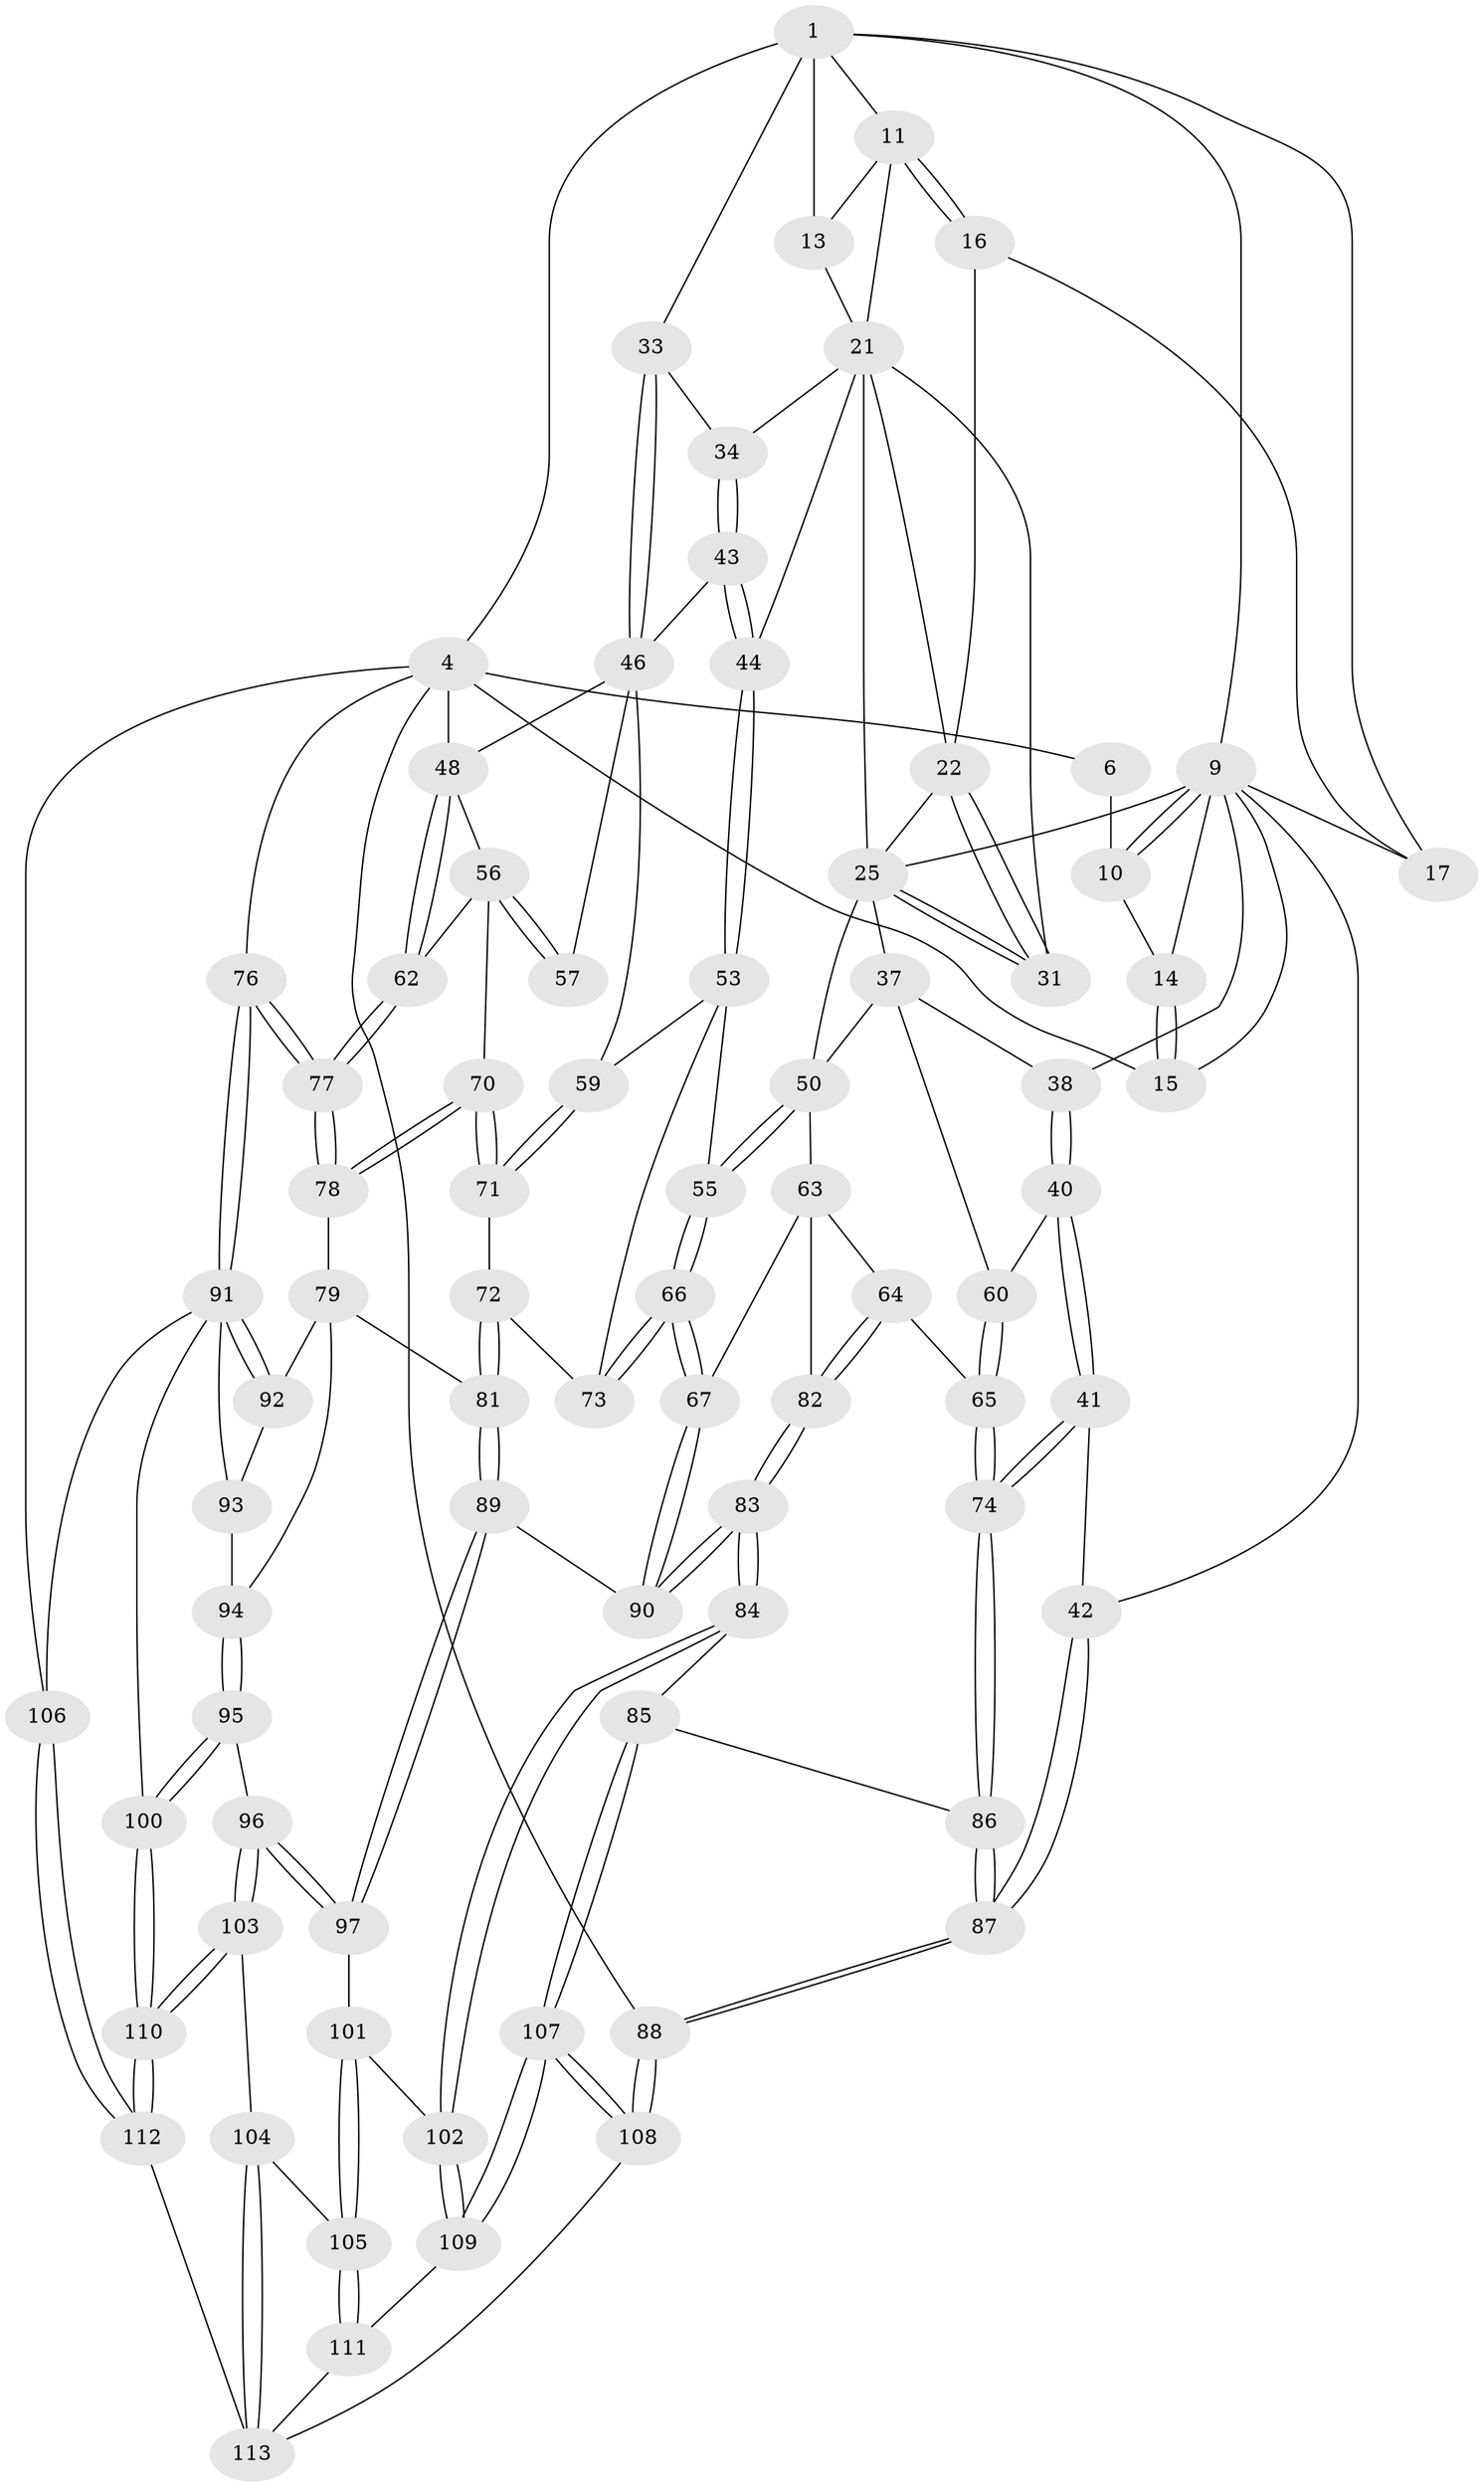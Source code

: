 // original degree distribution, {3: 0.017543859649122806, 5: 0.5087719298245614, 4: 0.24561403508771928, 6: 0.22807017543859648}
// Generated by graph-tools (version 1.1) at 2025/21/03/04/25 18:21:12]
// undirected, 79 vertices, 191 edges
graph export_dot {
graph [start="1"]
  node [color=gray90,style=filled];
  1 [pos="+0.382170717866156+0",super="+7+2"];
  4 [pos="+1+0",super="+45+75+5"];
  6 [pos="+0.18036216798747962+0"];
  9 [pos="+0.2264699889148384+0.08341562458636725",super="+18"];
  10 [pos="+0.1959363484007107+0"];
  11 [pos="+0.41179144586422356+0.012357353382990648",super="+12"];
  13 [pos="+0.6259672816234303+0.05113094506425909"];
  14 [pos="+0.10169349222808573+0.0757111275934605"];
  15 [pos="+0+0.008272368495558225"];
  16 [pos="+0.381635299967425+0.0570556938710594"];
  17 [pos="+0.3541824930143436+0.07304333753855302"];
  21 [pos="+0.4520211098158245+0.07118912553410704",super="+27"];
  22 [pos="+0.44973692979080393+0.09301792148590324",super="+23"];
  25 [pos="+0.3890569275919963+0.16878261273607484",super="+26"];
  31 [pos="+0.4704008172371048+0.1892490047299146"];
  33 [pos="+0.8618970761789961+0.17466522279628904"];
  34 [pos="+0.8464368212503696+0.18097498727951972"];
  37 [pos="+0.28950435215207226+0.3144723667174339",super="+52"];
  38 [pos="+0.23675669702170216+0.2916966022810792"];
  40 [pos="+0.09892409946801096+0.3508032373796266"];
  41 [pos="+0+0.35181863088459253"];
  42 [pos="+0+0.3078005791896396"];
  43 [pos="+0.7055349151892742+0.3062676134582102"];
  44 [pos="+0.617532421039912+0.3320262462338001"];
  46 [pos="+0.8846476521329582+0.2579859478247365",super="+47"];
  48 [pos="+1+0.3251336738064171",super="+49"];
  50 [pos="+0.3544481939366075+0.35595140867079167",super="+51"];
  53 [pos="+0.6154527823466261+0.3813959428375996",super="+54"];
  55 [pos="+0.37978606193791414+0.3825522696264817"];
  56 [pos="+0.9394654544472789+0.3940208717689448",super="+61"];
  57 [pos="+0.8478099950432825+0.4610495821377912"];
  59 [pos="+0.6592057233487668+0.4095605224591441"];
  60 [pos="+0.2094280341939832+0.4907428271897136"];
  62 [pos="+1+0.4553150522968523"];
  63 [pos="+0.3071612561771599+0.542564272601313",super="+68"];
  64 [pos="+0.21743347392126616+0.5305733748636612"];
  65 [pos="+0.2125679340923465+0.5273442626740807"];
  66 [pos="+0.4763131463108464+0.5917458170755093"];
  67 [pos="+0.4688774899620148+0.6108339430477021"];
  70 [pos="+0.8474262129330082+0.5587151550771338"];
  71 [pos="+0.7294826947115544+0.5342437937227664"];
  72 [pos="+0.6874495150037886+0.5606258372599453"];
  73 [pos="+0.537614041199126+0.5293073394274298"];
  74 [pos="+0.10315017959002151+0.5697252107489957"];
  76 [pos="+1+0.7982799047258313"];
  77 [pos="+1+0.7963573213153118"];
  78 [pos="+0.8495640834237332+0.5641982120762806"];
  79 [pos="+0.8151844867054233+0.6142681513765584",super="+80"];
  81 [pos="+0.6723116582356043+0.6717956891041404"];
  82 [pos="+0.23079574312822293+0.6828364919749705"];
  83 [pos="+0.19079642312298567+0.7435974202193267"];
  84 [pos="+0.17583579688580236+0.7610507646308589"];
  85 [pos="+0.15385078020511525+0.7591441459797589"];
  86 [pos="+0.07359233301252562+0.7175775579152562"];
  87 [pos="+0+0.7725450640623123"];
  88 [pos="+0+1"];
  89 [pos="+0.49495038163950333+0.6887702308971113"];
  90 [pos="+0.48726932651583454+0.6702741849098318"];
  91 [pos="+0.8714684006875062+0.7913841315354457",super="+98"];
  92 [pos="+0.8169967864132767+0.6438002149390798"];
  93 [pos="+0.7881952969693258+0.7629830817439393"];
  94 [pos="+0.7269550045116034+0.7436851062316031"];
  95 [pos="+0.6791457495956834+0.8239853079725439"];
  96 [pos="+0.5119392292125284+0.7802755807955524"];
  97 [pos="+0.4933182293865856+0.7107036463542493"];
  100 [pos="+0.7108885059988653+0.8780013546226103"];
  101 [pos="+0.34048709489379275+0.7823386887304076"];
  102 [pos="+0.2343269574195071+0.8131143363199573"];
  103 [pos="+0.49516160962184913+0.8784841196356487"];
  104 [pos="+0.40475898196128157+0.9136669157391042"];
  105 [pos="+0.39066681027497824+0.9127272449412384"];
  106 [pos="+1+1"];
  107 [pos="+0.06659298964258677+0.999255928053365"];
  108 [pos="+0+1"];
  109 [pos="+0.2675028435522463+0.9040136670316676"];
  110 [pos="+0.5872896190508187+1"];
  111 [pos="+0.27980015996357893+0.9172288140881834"];
  112 [pos="+0.6110116675697029+1"];
  113 [pos="+0.3704599054776263+1",super="+114"];
  1 -- 11;
  1 -- 9;
  1 -- 17;
  1 -- 4 [weight=2];
  1 -- 13;
  1 -- 33;
  4 -- 48;
  4 -- 88 [weight=2];
  4 -- 106;
  4 -- 76;
  4 -- 6;
  4 -- 15;
  6 -- 10;
  9 -- 10;
  9 -- 10;
  9 -- 17;
  9 -- 42;
  9 -- 38;
  9 -- 14;
  9 -- 15;
  9 -- 25;
  10 -- 14;
  11 -- 16;
  11 -- 16;
  11 -- 13;
  11 -- 21;
  13 -- 21;
  14 -- 15;
  14 -- 15;
  16 -- 17;
  16 -- 22;
  21 -- 22;
  21 -- 34;
  21 -- 44;
  21 -- 31;
  21 -- 25;
  22 -- 31;
  22 -- 31;
  22 -- 25;
  25 -- 31;
  25 -- 31;
  25 -- 50;
  25 -- 37;
  33 -- 34;
  33 -- 46;
  33 -- 46;
  34 -- 43;
  34 -- 43;
  37 -- 38;
  37 -- 60;
  37 -- 50;
  38 -- 40;
  38 -- 40;
  40 -- 41;
  40 -- 41;
  40 -- 60;
  41 -- 42;
  41 -- 74;
  41 -- 74;
  42 -- 87;
  42 -- 87;
  43 -- 44;
  43 -- 44;
  43 -- 46;
  44 -- 53;
  44 -- 53;
  46 -- 57;
  46 -- 59;
  46 -- 48;
  48 -- 62;
  48 -- 62;
  48 -- 56;
  50 -- 55;
  50 -- 55;
  50 -- 63;
  53 -- 59;
  53 -- 73;
  53 -- 55;
  55 -- 66;
  55 -- 66;
  56 -- 57 [weight=2];
  56 -- 57;
  56 -- 70;
  56 -- 62;
  59 -- 71;
  59 -- 71;
  60 -- 65;
  60 -- 65;
  62 -- 77;
  62 -- 77;
  63 -- 64;
  63 -- 82;
  63 -- 67;
  64 -- 65;
  64 -- 82;
  64 -- 82;
  65 -- 74;
  65 -- 74;
  66 -- 67;
  66 -- 67;
  66 -- 73;
  66 -- 73;
  67 -- 90;
  67 -- 90;
  70 -- 71;
  70 -- 71;
  70 -- 78;
  70 -- 78;
  71 -- 72;
  72 -- 73;
  72 -- 81;
  72 -- 81;
  74 -- 86;
  74 -- 86;
  76 -- 77;
  76 -- 77;
  76 -- 91;
  76 -- 91;
  77 -- 78;
  77 -- 78;
  78 -- 79;
  79 -- 92;
  79 -- 81;
  79 -- 94;
  81 -- 89;
  81 -- 89;
  82 -- 83;
  82 -- 83;
  83 -- 84;
  83 -- 84;
  83 -- 90;
  83 -- 90;
  84 -- 85;
  84 -- 102;
  84 -- 102;
  85 -- 86;
  85 -- 107;
  85 -- 107;
  86 -- 87;
  86 -- 87;
  87 -- 88;
  87 -- 88;
  88 -- 108;
  88 -- 108;
  89 -- 90;
  89 -- 97;
  89 -- 97;
  91 -- 92;
  91 -- 92;
  91 -- 106;
  91 -- 100;
  91 -- 93;
  92 -- 93;
  93 -- 94;
  94 -- 95;
  94 -- 95;
  95 -- 96;
  95 -- 100;
  95 -- 100;
  96 -- 97;
  96 -- 97;
  96 -- 103;
  96 -- 103;
  97 -- 101;
  100 -- 110;
  100 -- 110;
  101 -- 102;
  101 -- 105;
  101 -- 105;
  102 -- 109;
  102 -- 109;
  103 -- 104;
  103 -- 110;
  103 -- 110;
  104 -- 105;
  104 -- 113;
  104 -- 113;
  105 -- 111;
  105 -- 111;
  106 -- 112;
  106 -- 112;
  107 -- 108;
  107 -- 108;
  107 -- 109;
  107 -- 109;
  108 -- 113;
  109 -- 111;
  110 -- 112;
  110 -- 112;
  111 -- 113;
  112 -- 113;
}
